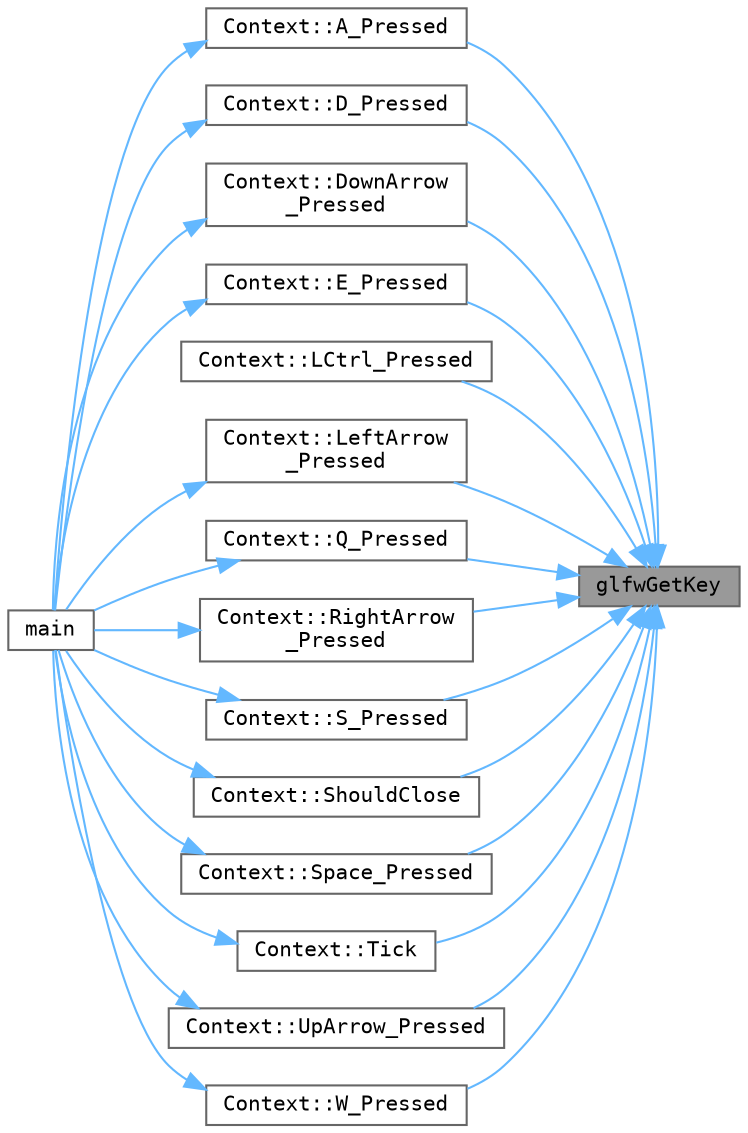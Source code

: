 digraph "glfwGetKey"
{
 // LATEX_PDF_SIZE
  bgcolor="transparent";
  edge [fontname=Terminal,fontsize=10,labelfontname=Helvetica,labelfontsize=10];
  node [fontname=Terminal,fontsize=10,shape=box,height=0.2,width=0.4];
  rankdir="RL";
  Node1 [label="glfwGetKey",height=0.2,width=0.4,color="gray40", fillcolor="grey60", style="filled", fontcolor="black",tooltip="Returns the last reported state of a keyboard key for the specified window."];
  Node1 -> Node2 [dir="back",color="steelblue1",style="solid"];
  Node2 [label="Context::A_Pressed",height=0.2,width=0.4,color="grey40", fillcolor="white", style="filled",URL="$class_context.html#a17169c6946c0f951e62ee872151b299e",tooltip="If the A key is currently held"];
  Node2 -> Node3 [dir="back",color="steelblue1",style="solid"];
  Node3 [label="main",height=0.2,width=0.4,color="grey40", fillcolor="white", style="filled",URL="$main_8cpp.html#ae66f6b31b5ad750f1fe042a706a4e3d4",tooltip=" "];
  Node1 -> Node4 [dir="back",color="steelblue1",style="solid"];
  Node4 [label="Context::D_Pressed",height=0.2,width=0.4,color="grey40", fillcolor="white", style="filled",URL="$class_context.html#a637e95805a80426269f06136b9566959",tooltip="If the D key is currently held"];
  Node4 -> Node3 [dir="back",color="steelblue1",style="solid"];
  Node1 -> Node5 [dir="back",color="steelblue1",style="solid"];
  Node5 [label="Context::DownArrow\l_Pressed",height=0.2,width=0.4,color="grey40", fillcolor="white", style="filled",URL="$class_context.html#ac3611d247372af83e4d7adc3cadb7752",tooltip="If the Down Arrrow key is currently held"];
  Node5 -> Node3 [dir="back",color="steelblue1",style="solid"];
  Node1 -> Node6 [dir="back",color="steelblue1",style="solid"];
  Node6 [label="Context::E_Pressed",height=0.2,width=0.4,color="grey40", fillcolor="white", style="filled",URL="$class_context.html#ac609bd7952637878bd2f57673edad640",tooltip="If the E key is currently held"];
  Node6 -> Node3 [dir="back",color="steelblue1",style="solid"];
  Node1 -> Node7 [dir="back",color="steelblue1",style="solid"];
  Node7 [label="Context::LCtrl_Pressed",height=0.2,width=0.4,color="grey40", fillcolor="white", style="filled",URL="$class_context.html#adfb4ef0a734d9bede47da6a50a4e02bf",tooltip="If the Left Ctrl is currently held"];
  Node1 -> Node8 [dir="back",color="steelblue1",style="solid"];
  Node8 [label="Context::LeftArrow\l_Pressed",height=0.2,width=0.4,color="grey40", fillcolor="white", style="filled",URL="$class_context.html#a58700ac52e74ce46a6e6ec32531e88f7",tooltip="If the Left Arrow key is currently held"];
  Node8 -> Node3 [dir="back",color="steelblue1",style="solid"];
  Node1 -> Node9 [dir="back",color="steelblue1",style="solid"];
  Node9 [label="Context::Q_Pressed",height=0.2,width=0.4,color="grey40", fillcolor="white", style="filled",URL="$class_context.html#a43765bcf7efc98bb61212c787eda1ebb",tooltip="If the Q key is currently held"];
  Node9 -> Node3 [dir="back",color="steelblue1",style="solid"];
  Node1 -> Node10 [dir="back",color="steelblue1",style="solid"];
  Node10 [label="Context::RightArrow\l_Pressed",height=0.2,width=0.4,color="grey40", fillcolor="white", style="filled",URL="$class_context.html#a7709919aa4d55dcf0bd5244f93d30b9a",tooltip="If the Right Arrow key is currently held"];
  Node10 -> Node3 [dir="back",color="steelblue1",style="solid"];
  Node1 -> Node11 [dir="back",color="steelblue1",style="solid"];
  Node11 [label="Context::S_Pressed",height=0.2,width=0.4,color="grey40", fillcolor="white", style="filled",URL="$class_context.html#a2b78763c584f3c8372ac9f9f4133e7c8",tooltip="If the S key is currently held"];
  Node11 -> Node3 [dir="back",color="steelblue1",style="solid"];
  Node1 -> Node12 [dir="back",color="steelblue1",style="solid"];
  Node12 [label="Context::ShouldClose",height=0.2,width=0.4,color="grey40", fillcolor="white", style="filled",URL="$class_context.html#af8e3274e192dc42652d1f7b8ccd002e8",tooltip="If the user has attempted to exit the window"];
  Node12 -> Node3 [dir="back",color="steelblue1",style="solid"];
  Node1 -> Node13 [dir="back",color="steelblue1",style="solid"];
  Node13 [label="Context::Space_Pressed",height=0.2,width=0.4,color="grey40", fillcolor="white", style="filled",URL="$class_context.html#a0f82eefcca7f2a7c746c296265b4ddb0",tooltip="If the Space key is currently held"];
  Node13 -> Node3 [dir="back",color="steelblue1",style="solid"];
  Node1 -> Node14 [dir="back",color="steelblue1",style="solid"];
  Node14 [label="Context::Tick",height=0.2,width=0.4,color="grey40", fillcolor="white", style="filled",URL="$class_context.html#a9a805274ba34f57a68954d9fe4d59ba1",tooltip=" "];
  Node14 -> Node3 [dir="back",color="steelblue1",style="solid"];
  Node1 -> Node15 [dir="back",color="steelblue1",style="solid"];
  Node15 [label="Context::UpArrow_Pressed",height=0.2,width=0.4,color="grey40", fillcolor="white", style="filled",URL="$class_context.html#a165fa5b13554b8c4ccb6d75c366daa59",tooltip="If the Up Arrow is currently held"];
  Node15 -> Node3 [dir="back",color="steelblue1",style="solid"];
  Node1 -> Node16 [dir="back",color="steelblue1",style="solid"];
  Node16 [label="Context::W_Pressed",height=0.2,width=0.4,color="grey40", fillcolor="white", style="filled",URL="$class_context.html#a728b1567b82b29cc101a24e285cfd1bc",tooltip="If the W key is currently held"];
  Node16 -> Node3 [dir="back",color="steelblue1",style="solid"];
}
